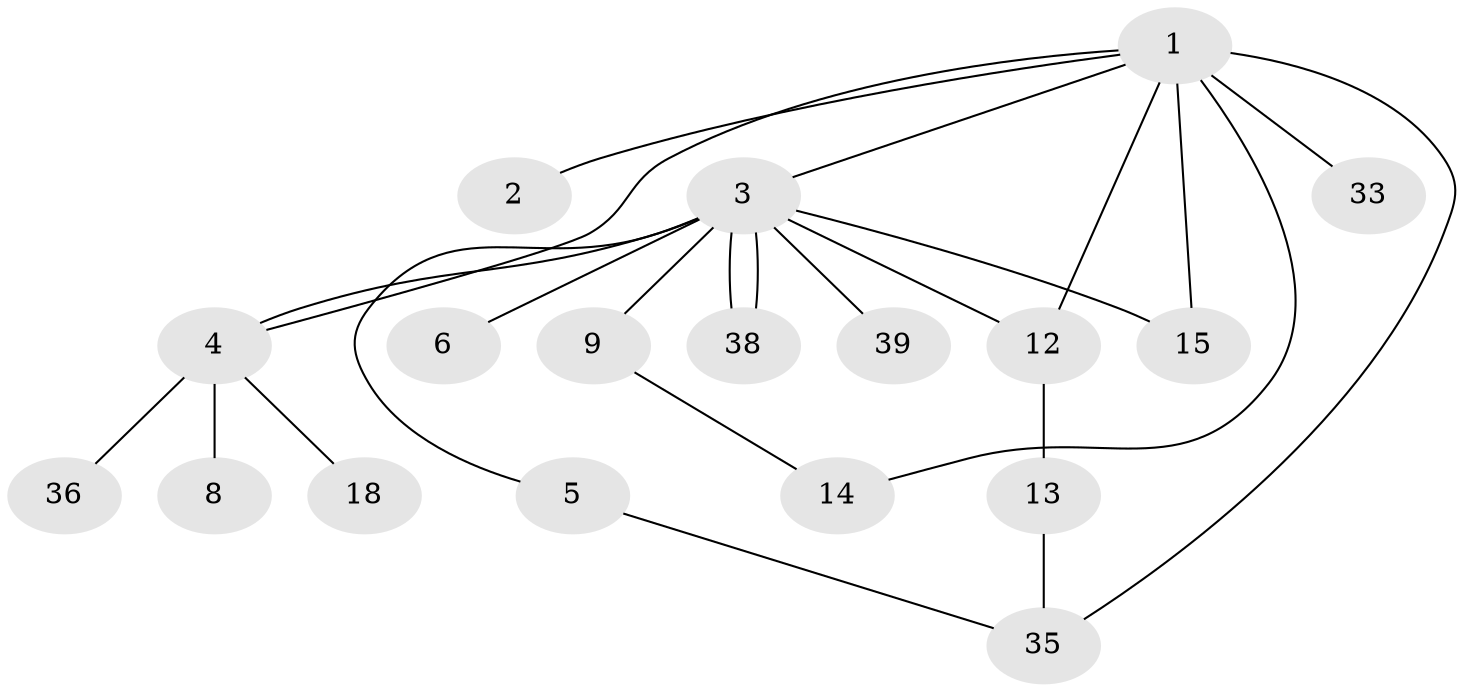 // original degree distribution, {9: 0.031746031746031744, 1: 0.49206349206349204, 18: 0.015873015873015872, 2: 0.25396825396825395, 3: 0.1111111111111111, 6: 0.031746031746031744, 4: 0.06349206349206349}
// Generated by graph-tools (version 1.1) at 2025/18/03/04/25 18:18:11]
// undirected, 18 vertices, 24 edges
graph export_dot {
graph [start="1"]
  node [color=gray90,style=filled];
  1 [super="+10+29+11+42"];
  2;
  3 [super="+34+20+17+24+51+52+7"];
  4 [super="+26+60+62+41"];
  5;
  6;
  8;
  9 [super="+53"];
  12 [super="+37+31"];
  13 [super="+55+58"];
  14 [super="+49"];
  15 [super="+25+16"];
  18 [super="+19+61+56+23+28"];
  33 [super="+44"];
  35 [super="+63"];
  36;
  38;
  39;
  1 -- 2;
  1 -- 3;
  1 -- 12;
  1 -- 14;
  1 -- 33 [weight=2];
  1 -- 35;
  1 -- 4;
  1 -- 15;
  3 -- 4 [weight=2];
  3 -- 5;
  3 -- 6;
  3 -- 9;
  3 -- 12;
  3 -- 15 [weight=2];
  3 -- 38;
  3 -- 38;
  3 -- 39;
  4 -- 8;
  4 -- 18;
  4 -- 36;
  5 -- 35;
  9 -- 14;
  12 -- 13;
  13 -- 35;
}
